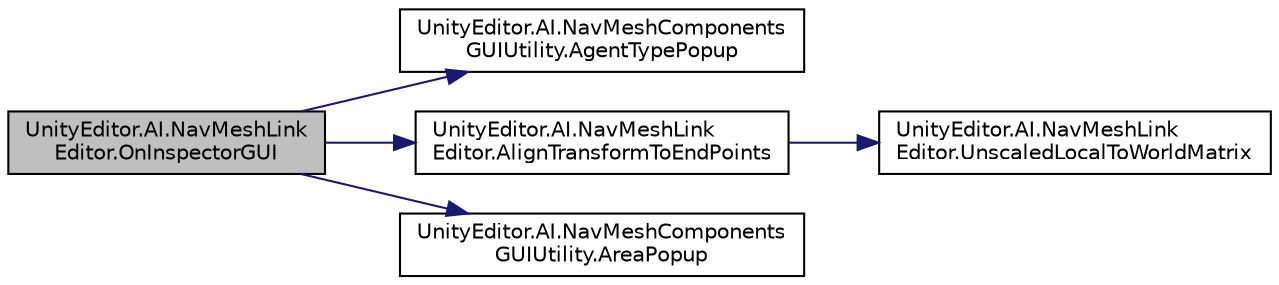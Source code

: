 digraph "UnityEditor.AI.NavMeshLinkEditor.OnInspectorGUI"
{
 // LATEX_PDF_SIZE
  edge [fontname="Helvetica",fontsize="10",labelfontname="Helvetica",labelfontsize="10"];
  node [fontname="Helvetica",fontsize="10",shape=record];
  rankdir="LR";
  Node9 [label="UnityEditor.AI.NavMeshLink\lEditor.OnInspectorGUI",height=0.2,width=0.4,color="black", fillcolor="grey75", style="filled", fontcolor="black",tooltip=" "];
  Node9 -> Node10 [color="midnightblue",fontsize="10",style="solid",fontname="Helvetica"];
  Node10 [label="UnityEditor.AI.NavMeshComponents\lGUIUtility.AgentTypePopup",height=0.2,width=0.4,color="black", fillcolor="white", style="filled",URL="$class_unity_editor_1_1_a_i_1_1_nav_mesh_components_g_u_i_utility.html#a21e6bc162db0568182bde0d0f5289864",tooltip=" "];
  Node9 -> Node11 [color="midnightblue",fontsize="10",style="solid",fontname="Helvetica"];
  Node11 [label="UnityEditor.AI.NavMeshLink\lEditor.AlignTransformToEndPoints",height=0.2,width=0.4,color="black", fillcolor="white", style="filled",URL="$class_unity_editor_1_1_a_i_1_1_nav_mesh_link_editor.html#af02f8083c51162f05741f00f7b702bcc",tooltip=" "];
  Node11 -> Node12 [color="midnightblue",fontsize="10",style="solid",fontname="Helvetica"];
  Node12 [label="UnityEditor.AI.NavMeshLink\lEditor.UnscaledLocalToWorldMatrix",height=0.2,width=0.4,color="black", fillcolor="white", style="filled",URL="$class_unity_editor_1_1_a_i_1_1_nav_mesh_link_editor.html#a5e3d7106e4931c7d028fe3b11dad796e",tooltip=" "];
  Node9 -> Node13 [color="midnightblue",fontsize="10",style="solid",fontname="Helvetica"];
  Node13 [label="UnityEditor.AI.NavMeshComponents\lGUIUtility.AreaPopup",height=0.2,width=0.4,color="black", fillcolor="white", style="filled",URL="$class_unity_editor_1_1_a_i_1_1_nav_mesh_components_g_u_i_utility.html#a3a766aa7560b9342338bae8d406c87fb",tooltip=" "];
}
